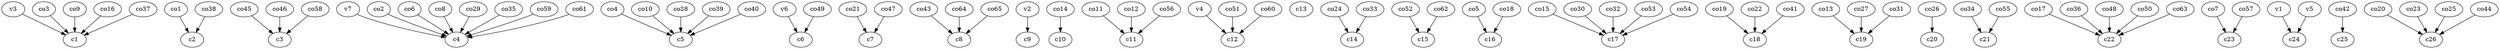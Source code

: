 strict digraph  {
c1;
c2;
c3;
c4;
c5;
c6;
c7;
c8;
c9;
c10;
c11;
c12;
c13;
c14;
c15;
c16;
c17;
c18;
c19;
c20;
c21;
c22;
c23;
c24;
c25;
c26;
v1;
v2;
v3;
v4;
v5;
v6;
v7;
co1;
co2;
co3;
co4;
co5;
co6;
co7;
co8;
co9;
co10;
co11;
co12;
co13;
co14;
co15;
co16;
co17;
co18;
co19;
co20;
co21;
co22;
co23;
co24;
co25;
co26;
co27;
co28;
co29;
co30;
co31;
co32;
co33;
co34;
co35;
co36;
co37;
co38;
co39;
co40;
co41;
co42;
co43;
co44;
co45;
co46;
co47;
co48;
co49;
co50;
co51;
co52;
co53;
co54;
co55;
co56;
co57;
co58;
co59;
co60;
co61;
co62;
co63;
co64;
co65;
v1 -> c24  [weight=1];
v2 -> c9  [weight=1];
v3 -> c1  [weight=1];
v4 -> c12  [weight=1];
v5 -> c24  [weight=1];
v6 -> c6  [weight=1];
v7 -> c4  [weight=1];
co1 -> c2  [weight=1];
co2 -> c4  [weight=1];
co3 -> c1  [weight=1];
co4 -> c5  [weight=1];
co5 -> c16  [weight=1];
co6 -> c4  [weight=1];
co7 -> c23  [weight=1];
co8 -> c4  [weight=1];
co9 -> c1  [weight=1];
co10 -> c5  [weight=1];
co11 -> c11  [weight=1];
co12 -> c11  [weight=1];
co13 -> c19  [weight=1];
co14 -> c10  [weight=1];
co15 -> c17  [weight=1];
co16 -> c1  [weight=1];
co17 -> c22  [weight=1];
co18 -> c16  [weight=1];
co19 -> c18  [weight=1];
co20 -> c26  [weight=1];
co21 -> c7  [weight=1];
co22 -> c18  [weight=1];
co23 -> c26  [weight=1];
co24 -> c14  [weight=1];
co25 -> c26  [weight=1];
co26 -> c20  [weight=1];
co27 -> c19  [weight=1];
co28 -> c5  [weight=1];
co29 -> c4  [weight=1];
co30 -> c17  [weight=1];
co31 -> c19  [weight=1];
co32 -> c17  [weight=1];
co33 -> c14  [weight=1];
co34 -> c21  [weight=1];
co35 -> c4  [weight=1];
co36 -> c22  [weight=1];
co37 -> c1  [weight=1];
co38 -> c2  [weight=1];
co39 -> c5  [weight=1];
co40 -> c5  [weight=1];
co41 -> c18  [weight=1];
co42 -> c25  [weight=1];
co43 -> c8  [weight=1];
co44 -> c26  [weight=1];
co45 -> c3  [weight=1];
co46 -> c3  [weight=1];
co47 -> c7  [weight=1];
co48 -> c22  [weight=1];
co49 -> c6  [weight=1];
co50 -> c22  [weight=1];
co51 -> c12  [weight=1];
co52 -> c15  [weight=1];
co53 -> c17  [weight=1];
co54 -> c17  [weight=1];
co55 -> c21  [weight=1];
co56 -> c11  [weight=1];
co57 -> c23  [weight=1];
co58 -> c3  [weight=1];
co59 -> c4  [weight=1];
co60 -> c12  [weight=1];
co61 -> c4  [weight=1];
co62 -> c15  [weight=1];
co63 -> c22  [weight=1];
co64 -> c8  [weight=1];
co65 -> c8  [weight=1];
}
